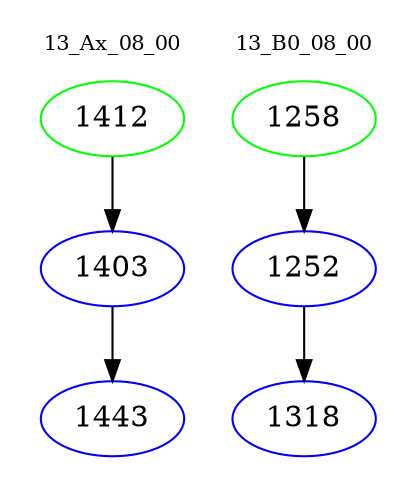 digraph{
subgraph cluster_0 {
color = white
label = "13_Ax_08_00";
fontsize=10;
T0_1412 [label="1412", color="green"]
T0_1412 -> T0_1403 [color="black"]
T0_1403 [label="1403", color="blue"]
T0_1403 -> T0_1443 [color="black"]
T0_1443 [label="1443", color="blue"]
}
subgraph cluster_1 {
color = white
label = "13_B0_08_00";
fontsize=10;
T1_1258 [label="1258", color="green"]
T1_1258 -> T1_1252 [color="black"]
T1_1252 [label="1252", color="blue"]
T1_1252 -> T1_1318 [color="black"]
T1_1318 [label="1318", color="blue"]
}
}
